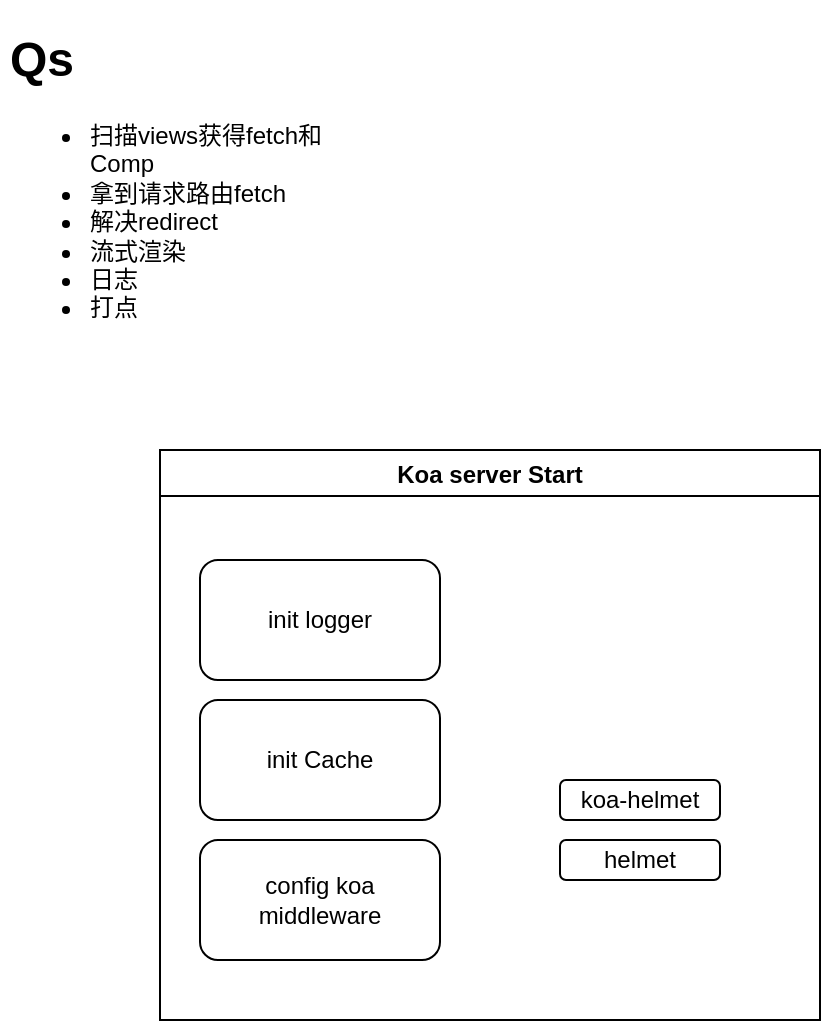 <mxfile version="16.2.1" type="github">
  <diagram name="Page-1" id="52a04d89-c75d-2922-d76d-85b35f80e030">
    <mxGraphModel dx="1422" dy="643" grid="1" gridSize="10" guides="1" tooltips="1" connect="1" arrows="1" fold="1" page="1" pageScale="1" pageWidth="1100" pageHeight="850" background="none" math="0" shadow="0">
      <root>
        <mxCell id="0" />
        <mxCell id="1" parent="0" />
        <mxCell id="tIwHrmOdtHiu5mDoxhR2-4" value="&lt;h1&gt;Qs&lt;/h1&gt;&lt;p&gt;&lt;/p&gt;&lt;ul&gt;&lt;li&gt;扫描views获得fetch和Comp&lt;/li&gt;&lt;li&gt;拿到请求路由fetch&lt;/li&gt;&lt;li&gt;解决redirect&lt;/li&gt;&lt;li&gt;流式渲染&lt;/li&gt;&lt;li&gt;日志&lt;/li&gt;&lt;li&gt;打点&lt;/li&gt;&lt;/ul&gt;&lt;p&gt;&lt;/p&gt;" style="text;html=1;strokeColor=none;fillColor=none;spacing=5;spacingTop=-20;whiteSpace=wrap;overflow=hidden;rounded=0;" vertex="1" parent="1">
          <mxGeometry x="10" y="10" width="190" height="150" as="geometry" />
        </mxCell>
        <mxCell id="tIwHrmOdtHiu5mDoxhR2-8" value="init logger" style="rounded=1;whiteSpace=wrap;html=1;" vertex="1" parent="1">
          <mxGeometry x="110" y="280" width="120" height="60" as="geometry" />
        </mxCell>
        <mxCell id="tIwHrmOdtHiu5mDoxhR2-9" value="init Cache" style="rounded=1;whiteSpace=wrap;html=1;" vertex="1" parent="1">
          <mxGeometry x="110" y="350" width="120" height="60" as="geometry" />
        </mxCell>
        <mxCell id="tIwHrmOdtHiu5mDoxhR2-10" value="Koa server Start" style="swimlane;" vertex="1" parent="1">
          <mxGeometry x="90" y="225" width="330" height="285" as="geometry" />
        </mxCell>
        <mxCell id="tIwHrmOdtHiu5mDoxhR2-11" value="config koa middleware&lt;br&gt;" style="rounded=1;whiteSpace=wrap;html=1;" vertex="1" parent="tIwHrmOdtHiu5mDoxhR2-10">
          <mxGeometry x="20" y="195" width="120" height="60" as="geometry" />
        </mxCell>
        <mxCell id="tIwHrmOdtHiu5mDoxhR2-12" value="koa-helmet" style="rounded=1;whiteSpace=wrap;html=1;" vertex="1" parent="tIwHrmOdtHiu5mDoxhR2-10">
          <mxGeometry x="200" y="165" width="80" height="20" as="geometry" />
        </mxCell>
        <mxCell id="tIwHrmOdtHiu5mDoxhR2-13" value="helmet" style="rounded=1;whiteSpace=wrap;html=1;" vertex="1" parent="tIwHrmOdtHiu5mDoxhR2-10">
          <mxGeometry x="200" y="195" width="80" height="20" as="geometry" />
        </mxCell>
      </root>
    </mxGraphModel>
  </diagram>
</mxfile>
